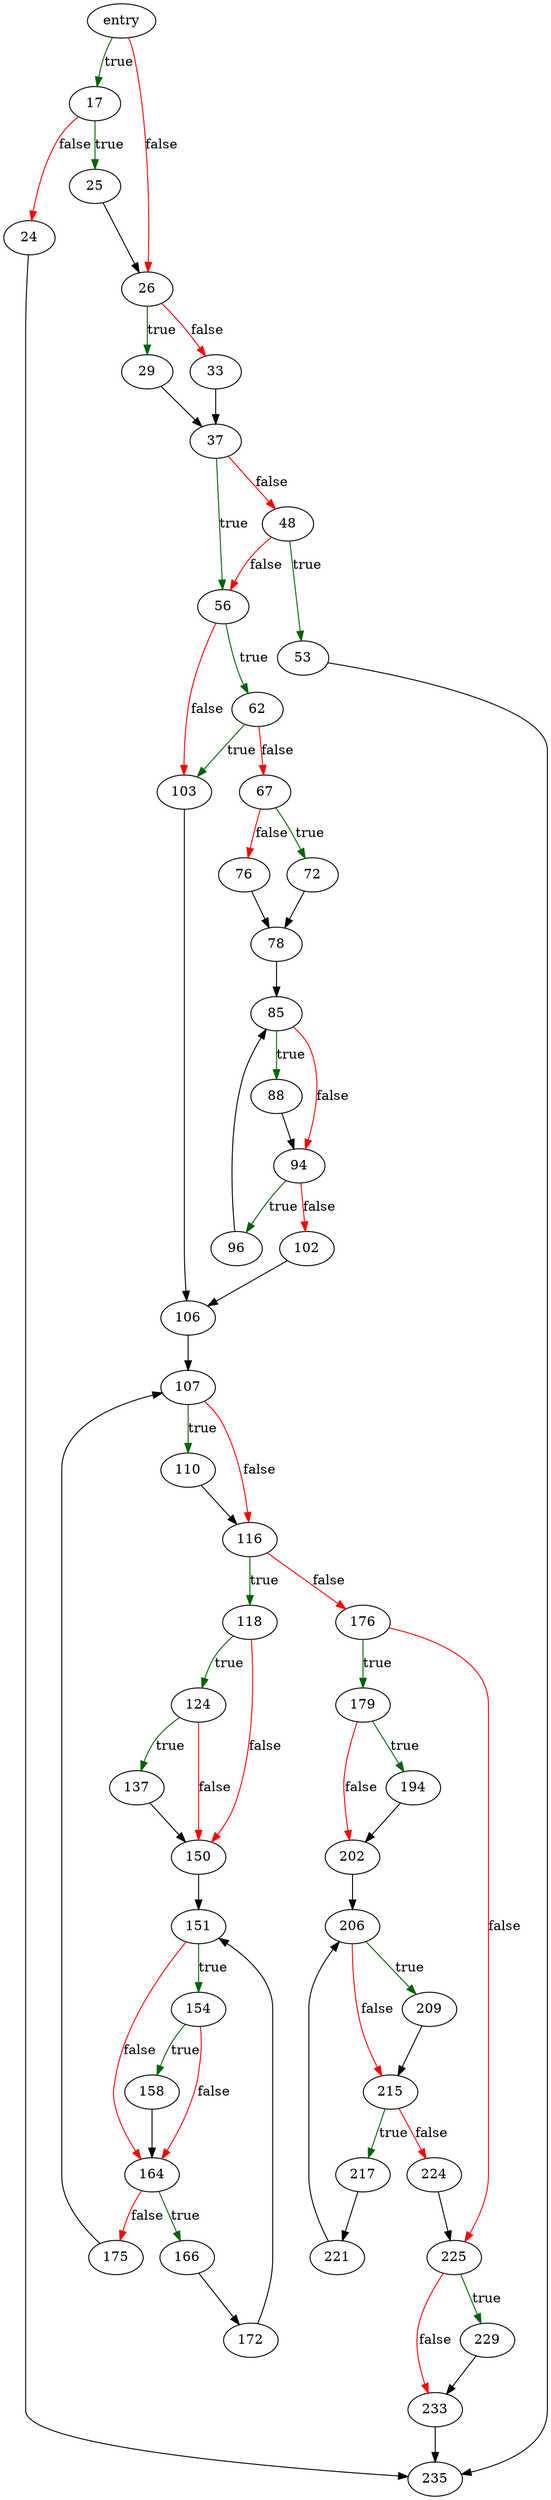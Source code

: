 digraph "pagerPlaybackSavepoint" {
	// Node definitions.
	2 [label=entry];
	17;
	24;
	25;
	26;
	29;
	33;
	37;
	48;
	53;
	56;
	62;
	67;
	72;
	76;
	78;
	85;
	88;
	94;
	96;
	102;
	103;
	106;
	107;
	110;
	116;
	118;
	124;
	137;
	150;
	151;
	154;
	158;
	164;
	166;
	172;
	175;
	176;
	179;
	194;
	202;
	206;
	209;
	215;
	217;
	221;
	224;
	225;
	229;
	233;
	235;

	// Edge definitions.
	2 -> 17 [
		color=darkgreen
		label=true
	];
	2 -> 26 [
		color=red
		label=false
	];
	17 -> 24 [
		color=red
		label=false
	];
	17 -> 25 [
		color=darkgreen
		label=true
	];
	24 -> 235;
	25 -> 26;
	26 -> 29 [
		color=darkgreen
		label=true
	];
	26 -> 33 [
		color=red
		label=false
	];
	29 -> 37;
	33 -> 37;
	37 -> 48 [
		color=red
		label=false
	];
	37 -> 56 [
		color=darkgreen
		label=true
	];
	48 -> 53 [
		color=darkgreen
		label=true
	];
	48 -> 56 [
		color=red
		label=false
	];
	53 -> 235;
	56 -> 62 [
		color=darkgreen
		label=true
	];
	56 -> 103 [
		color=red
		label=false
	];
	62 -> 67 [
		color=red
		label=false
	];
	62 -> 103 [
		color=darkgreen
		label=true
	];
	67 -> 72 [
		color=darkgreen
		label=true
	];
	67 -> 76 [
		color=red
		label=false
	];
	72 -> 78;
	76 -> 78;
	78 -> 85;
	85 -> 88 [
		color=darkgreen
		label=true
	];
	85 -> 94 [
		color=red
		label=false
	];
	88 -> 94;
	94 -> 96 [
		color=darkgreen
		label=true
	];
	94 -> 102 [
		color=red
		label=false
	];
	96 -> 85;
	102 -> 106;
	103 -> 106;
	106 -> 107;
	107 -> 110 [
		color=darkgreen
		label=true
	];
	107 -> 116 [
		color=red
		label=false
	];
	110 -> 116;
	116 -> 118 [
		color=darkgreen
		label=true
	];
	116 -> 176 [
		color=red
		label=false
	];
	118 -> 124 [
		color=darkgreen
		label=true
	];
	118 -> 150 [
		color=red
		label=false
	];
	124 -> 137 [
		color=darkgreen
		label=true
	];
	124 -> 150 [
		color=red
		label=false
	];
	137 -> 150;
	150 -> 151;
	151 -> 154 [
		color=darkgreen
		label=true
	];
	151 -> 164 [
		color=red
		label=false
	];
	154 -> 158 [
		color=darkgreen
		label=true
	];
	154 -> 164 [
		color=red
		label=false
	];
	158 -> 164;
	164 -> 166 [
		color=darkgreen
		label=true
	];
	164 -> 175 [
		color=red
		label=false
	];
	166 -> 172;
	172 -> 151;
	175 -> 107;
	176 -> 179 [
		color=darkgreen
		label=true
	];
	176 -> 225 [
		color=red
		label=false
	];
	179 -> 194 [
		color=darkgreen
		label=true
	];
	179 -> 202 [
		color=red
		label=false
	];
	194 -> 202;
	202 -> 206;
	206 -> 209 [
		color=darkgreen
		label=true
	];
	206 -> 215 [
		color=red
		label=false
	];
	209 -> 215;
	215 -> 217 [
		color=darkgreen
		label=true
	];
	215 -> 224 [
		color=red
		label=false
	];
	217 -> 221;
	221 -> 206;
	224 -> 225;
	225 -> 229 [
		color=darkgreen
		label=true
	];
	225 -> 233 [
		color=red
		label=false
	];
	229 -> 233;
	233 -> 235;
}